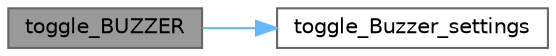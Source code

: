 digraph "toggle_BUZZER"
{
 // LATEX_PDF_SIZE
  bgcolor="transparent";
  edge [fontname=Helvetica,fontsize=10,labelfontname=Helvetica,labelfontsize=10];
  node [fontname=Helvetica,fontsize=10,shape=box,height=0.2,width=0.4];
  rankdir="LR";
  Node1 [id="Node000001",label="toggle_BUZZER",height=0.2,width=0.4,color="gray40", fillcolor="grey60", style="filled", fontcolor="black",tooltip="Toggles the buzzer."];
  Node1 -> Node2 [id="edge1_Node000001_Node000002",color="steelblue1",style="solid",tooltip=" "];
  Node2 [id="Node000002",label="toggle_Buzzer_settings",height=0.2,width=0.4,color="grey40", fillcolor="white", style="filled",URL="$calculation_8c.html#af39481a12eabc5280b74f00516966941",tooltip="Toggles the settings of the buzzer or LED based on the button number."];
}
